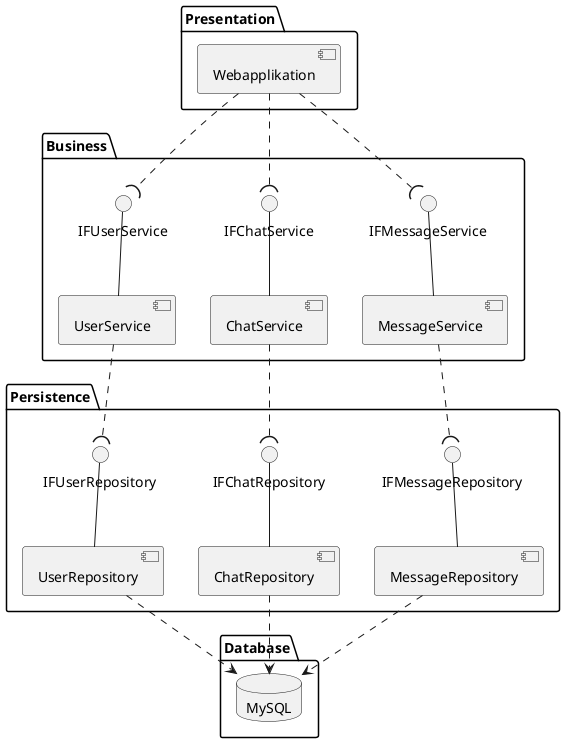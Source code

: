 @startuml chat
' Presentation Layer
package "Presentation" {
    component "Webapplikation" as app
}

' Busines (Logic) Layer
package "Business" {
    component "UserService" as US
    component "ChatService" as CS
    component "MessageService" as MS

    interface "IFUserService" as IFUS
    interface "IFChatService" as IFCS
    interface "IFMessageService" as IFMS

    US -up- IFUS
    CS -up- IFCS
    MS -up- IFMS
}

' Persistence Layer
package "Persistence" {
    component "UserRepository" as UR
    component "ChatRepository" as CR
    component "MessageRepository" as MR

    interface "IFUserRepository" as IFUR
    interface "IFChatRepository" as IFCR
    interface "IFMessageRepository" as IFMR

    UR -up- IFUR
    CR -up- IFCR
    MR -up- IFMR
}

' Database Layer
package "Database" {
    database "MySQL" as db
}

' Connect presentation layer to busines layer
app .down.( IFUS
app .down.( IFCS
app .down.( IFMS

' Connect business layer to persistence layer
US .down.( IFUR
CS .down.( IFCR
MS .down.( IFMR

' Connect persistence layer to database layer
UR .down.> db
CR .down.> db
MR .down.> db
@enduml
